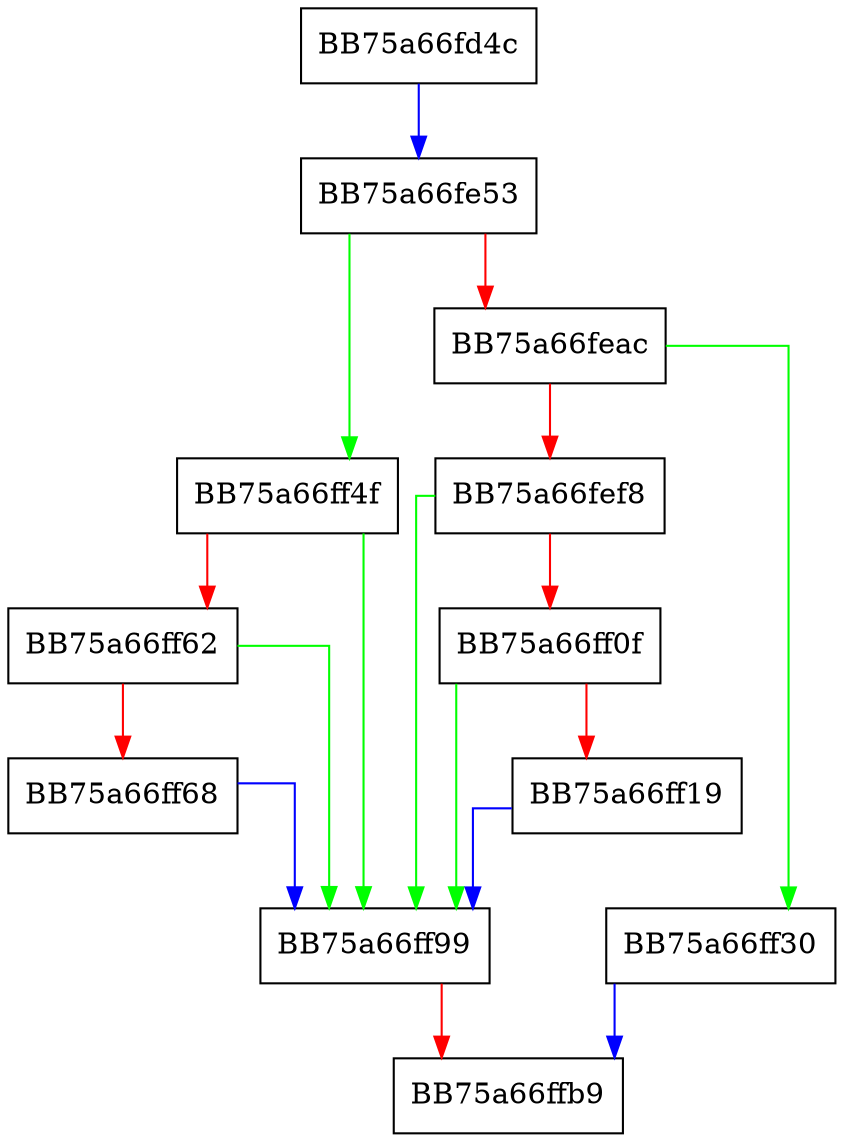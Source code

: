 digraph CreateCraProcessHelper {
  node [shape="box"];
  graph [splines=ortho];
  BB75a66fd4c -> BB75a66fe53 [color="blue"];
  BB75a66fe53 -> BB75a66ff4f [color="green"];
  BB75a66fe53 -> BB75a66feac [color="red"];
  BB75a66feac -> BB75a66ff30 [color="green"];
  BB75a66feac -> BB75a66fef8 [color="red"];
  BB75a66fef8 -> BB75a66ff99 [color="green"];
  BB75a66fef8 -> BB75a66ff0f [color="red"];
  BB75a66ff0f -> BB75a66ff99 [color="green"];
  BB75a66ff0f -> BB75a66ff19 [color="red"];
  BB75a66ff19 -> BB75a66ff99 [color="blue"];
  BB75a66ff30 -> BB75a66ffb9 [color="blue"];
  BB75a66ff4f -> BB75a66ff99 [color="green"];
  BB75a66ff4f -> BB75a66ff62 [color="red"];
  BB75a66ff62 -> BB75a66ff99 [color="green"];
  BB75a66ff62 -> BB75a66ff68 [color="red"];
  BB75a66ff68 -> BB75a66ff99 [color="blue"];
  BB75a66ff99 -> BB75a66ffb9 [color="red"];
}